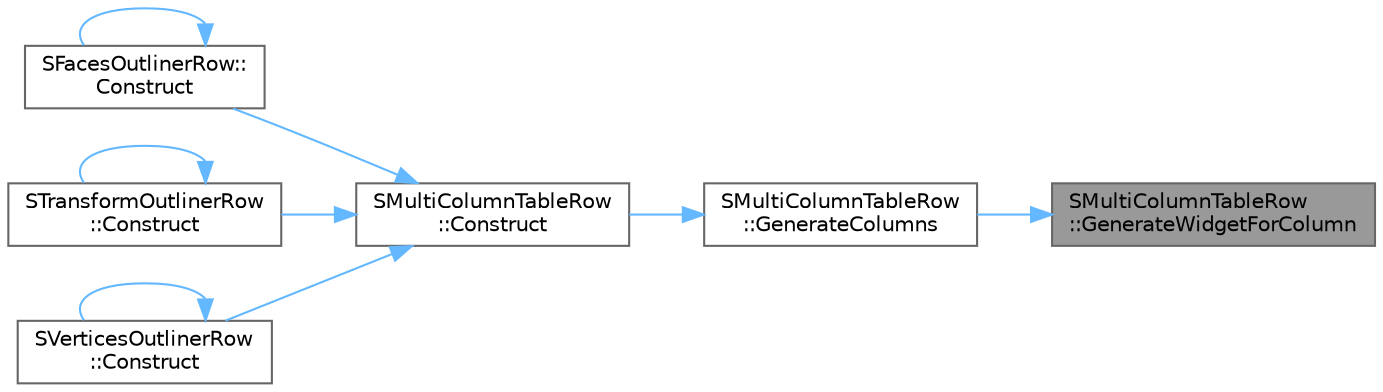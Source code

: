 digraph "SMultiColumnTableRow::GenerateWidgetForColumn"
{
 // INTERACTIVE_SVG=YES
 // LATEX_PDF_SIZE
  bgcolor="transparent";
  edge [fontname=Helvetica,fontsize=10,labelfontname=Helvetica,labelfontsize=10];
  node [fontname=Helvetica,fontsize=10,shape=box,height=0.2,width=0.4];
  rankdir="RL";
  Node1 [id="Node000001",label="SMultiColumnTableRow\l::GenerateWidgetForColumn",height=0.2,width=0.4,color="gray40", fillcolor="grey60", style="filled", fontcolor="black",tooltip="Users of SMultiColumnTableRow would usually some piece of data associated with it."];
  Node1 -> Node2 [id="edge1_Node000001_Node000002",dir="back",color="steelblue1",style="solid",tooltip=" "];
  Node2 [id="Node000002",label="SMultiColumnTableRow\l::GenerateColumns",height=0.2,width=0.4,color="grey40", fillcolor="white", style="filled",URL="$d9/dd3/classSMultiColumnTableRow.html#a0f96a9668b078062d5ccca6bb50dd83e",tooltip=" "];
  Node2 -> Node3 [id="edge2_Node000002_Node000003",dir="back",color="steelblue1",style="solid",tooltip=" "];
  Node3 [id="Node000003",label="SMultiColumnTableRow\l::Construct",height=0.2,width=0.4,color="grey40", fillcolor="white", style="filled",URL="$d9/dd3/classSMultiColumnTableRow.html#a02243e1dfa8389d8210e61ffc0a0e606",tooltip=" "];
  Node3 -> Node4 [id="edge3_Node000003_Node000004",dir="back",color="steelblue1",style="solid",tooltip=" "];
  Node4 [id="Node000004",label="SFacesOutlinerRow::\lConstruct",height=0.2,width=0.4,color="grey40", fillcolor="white", style="filled",URL="$dc/dfc/classSFacesOutlinerRow.html#a2fa97069f636abff5f8ed28599d0ea32",tooltip=" "];
  Node4 -> Node4 [id="edge4_Node000004_Node000004",dir="back",color="steelblue1",style="solid",tooltip=" "];
  Node3 -> Node5 [id="edge5_Node000003_Node000005",dir="back",color="steelblue1",style="solid",tooltip=" "];
  Node5 [id="Node000005",label="STransformOutlinerRow\l::Construct",height=0.2,width=0.4,color="grey40", fillcolor="white", style="filled",URL="$df/d2d/classSTransformOutlinerRow.html#a9f4f02c13519a240f92f613650d26df1",tooltip=" "];
  Node5 -> Node5 [id="edge6_Node000005_Node000005",dir="back",color="steelblue1",style="solid",tooltip=" "];
  Node3 -> Node6 [id="edge7_Node000003_Node000006",dir="back",color="steelblue1",style="solid",tooltip=" "];
  Node6 [id="Node000006",label="SVerticesOutlinerRow\l::Construct",height=0.2,width=0.4,color="grey40", fillcolor="white", style="filled",URL="$de/dba/classSVerticesOutlinerRow.html#a27e257a567947bdbbf75353f4a1ff948",tooltip=" "];
  Node6 -> Node6 [id="edge8_Node000006_Node000006",dir="back",color="steelblue1",style="solid",tooltip=" "];
}
